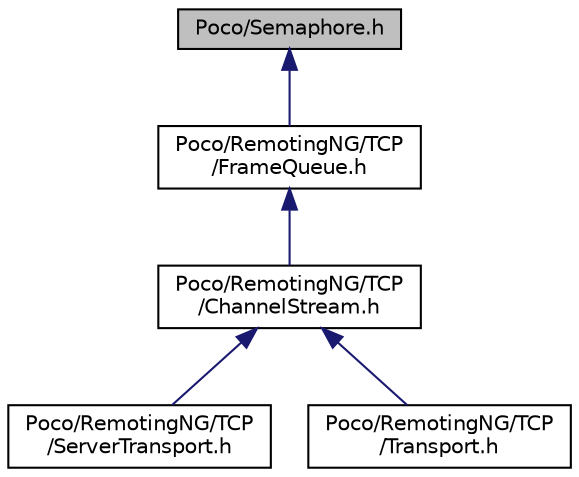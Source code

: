 digraph "Poco/Semaphore.h"
{
 // LATEX_PDF_SIZE
  edge [fontname="Helvetica",fontsize="10",labelfontname="Helvetica",labelfontsize="10"];
  node [fontname="Helvetica",fontsize="10",shape=record];
  Node1 [label="Poco/Semaphore.h",height=0.2,width=0.4,color="black", fillcolor="grey75", style="filled", fontcolor="black",tooltip=" "];
  Node1 -> Node2 [dir="back",color="midnightblue",fontsize="10",style="solid",fontname="Helvetica"];
  Node2 [label="Poco/RemotingNG/TCP\l/FrameQueue.h",height=0.2,width=0.4,color="black", fillcolor="white", style="filled",URL="$FrameQueue_8h.html",tooltip=" "];
  Node2 -> Node3 [dir="back",color="midnightblue",fontsize="10",style="solid",fontname="Helvetica"];
  Node3 [label="Poco/RemotingNG/TCP\l/ChannelStream.h",height=0.2,width=0.4,color="black", fillcolor="white", style="filled",URL="$ChannelStream_8h.html",tooltip=" "];
  Node3 -> Node4 [dir="back",color="midnightblue",fontsize="10",style="solid",fontname="Helvetica"];
  Node4 [label="Poco/RemotingNG/TCP\l/ServerTransport.h",height=0.2,width=0.4,color="black", fillcolor="white", style="filled",URL="$TCP_2ServerTransport_8h.html",tooltip=" "];
  Node3 -> Node5 [dir="back",color="midnightblue",fontsize="10",style="solid",fontname="Helvetica"];
  Node5 [label="Poco/RemotingNG/TCP\l/Transport.h",height=0.2,width=0.4,color="black", fillcolor="white", style="filled",URL="$TCP_2Transport_8h.html",tooltip=" "];
}
